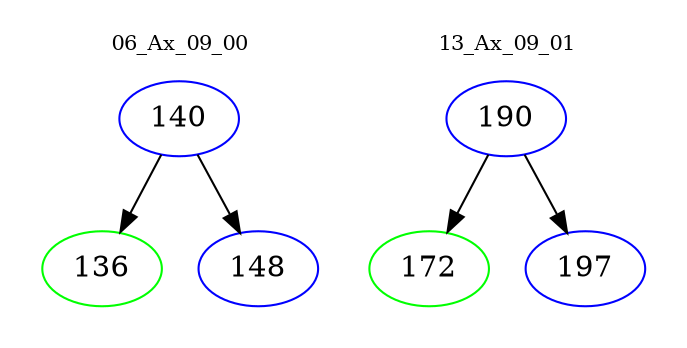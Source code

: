 digraph{
subgraph cluster_0 {
color = white
label = "06_Ax_09_00";
fontsize=10;
T0_140 [label="140", color="blue"]
T0_140 -> T0_136 [color="black"]
T0_136 [label="136", color="green"]
T0_140 -> T0_148 [color="black"]
T0_148 [label="148", color="blue"]
}
subgraph cluster_1 {
color = white
label = "13_Ax_09_01";
fontsize=10;
T1_190 [label="190", color="blue"]
T1_190 -> T1_172 [color="black"]
T1_172 [label="172", color="green"]
T1_190 -> T1_197 [color="black"]
T1_197 [label="197", color="blue"]
}
}
